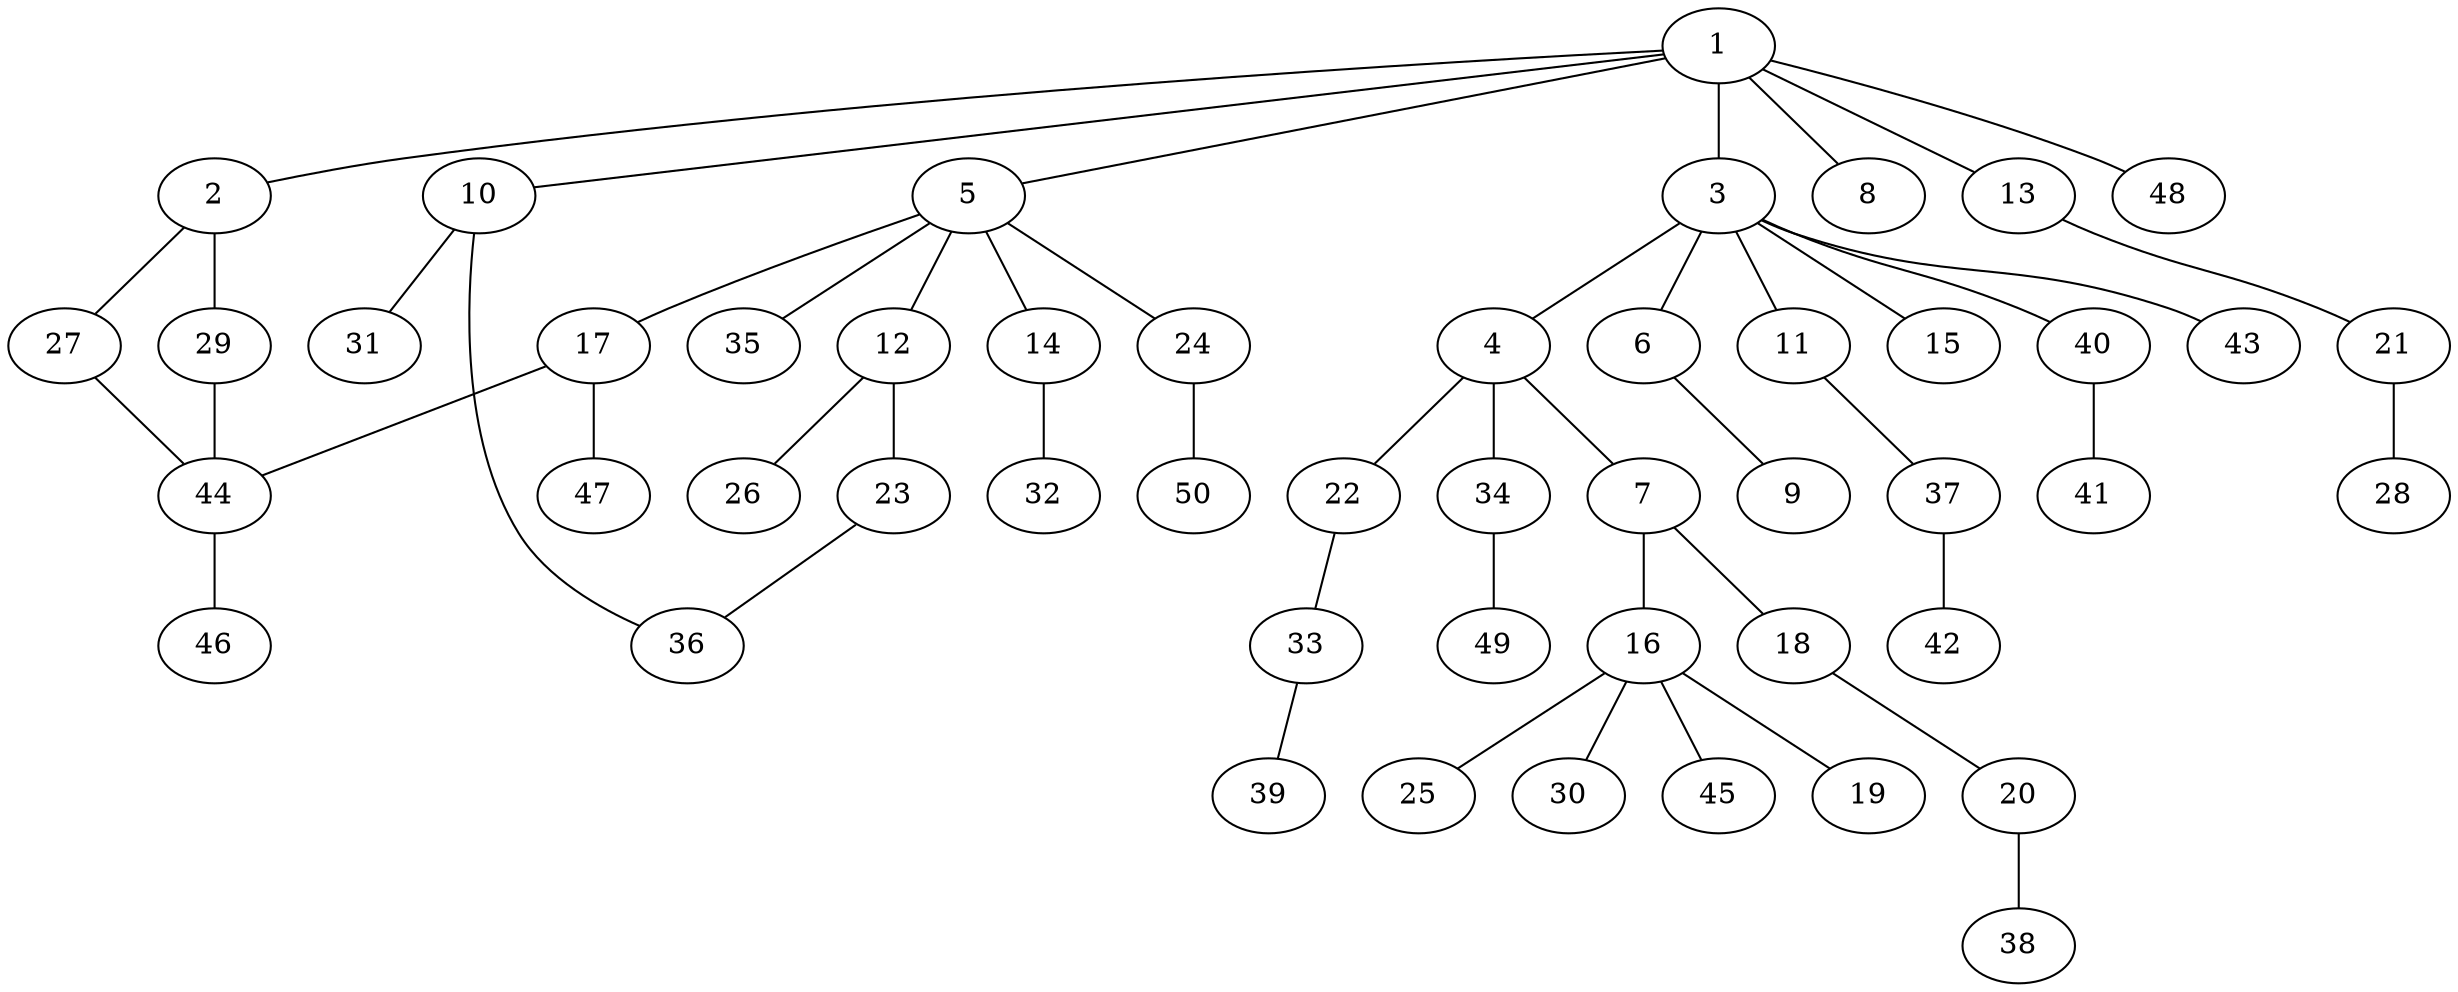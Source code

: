 graph graphname {1--2
1--3
1--5
1--8
1--10
1--13
1--48
2--27
2--29
3--4
3--6
3--11
3--15
3--40
3--43
4--7
4--22
4--34
5--12
5--14
5--17
5--24
5--35
6--9
7--16
7--18
10--31
10--36
11--37
12--23
12--26
13--21
14--32
16--19
16--25
16--30
16--45
17--44
17--47
18--20
20--38
21--28
22--33
23--36
24--50
27--44
29--44
33--39
34--49
37--42
40--41
44--46
}